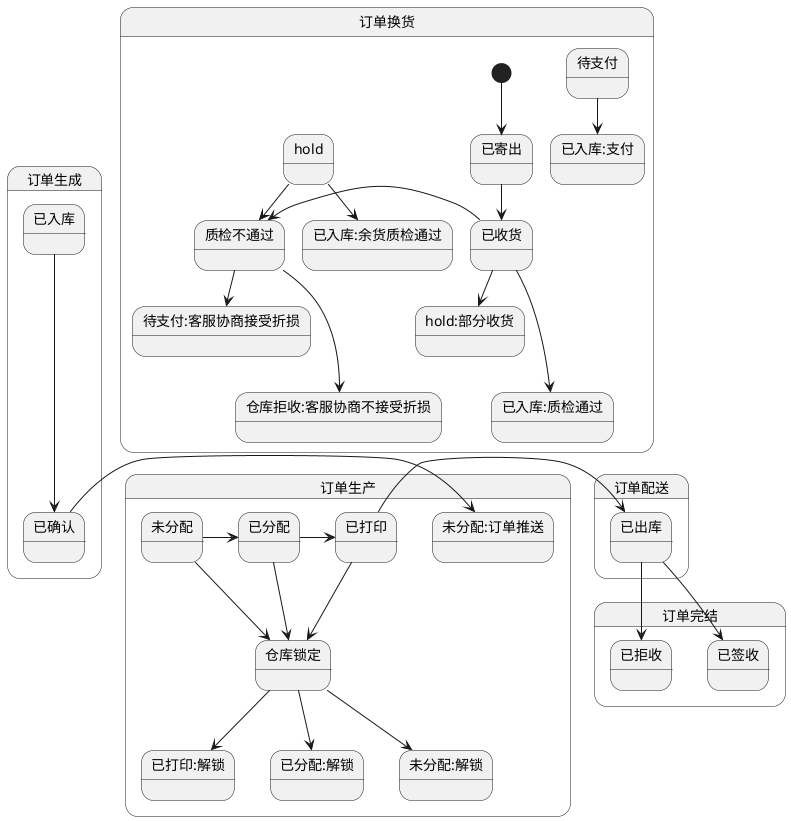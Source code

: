 @startuml

state 订单换货 {
[*]-->已寄出
  已寄出 --> 已收货
  已收货 -left-> 质检不通过
  已收货 --> hold:部分收货
  质检不通过-->待支付:客服协商接受折损
  待支付-->已入库:支付
  质检不通过-down-->仓库拒收:客服协商不接受折损
  已收货-down-->已入库:质检通过
  hold-->已入库:余货质检通过
  hold-->质检不通过
}

state 订单生成 {
  已入库-->已确认
}

state 订单生产 {
  已确认 -> 未分配:订单推送
  未分配 -> 已分配
  已分配 -> 已打印
  未分配 --> 仓库锁定
  已分配 --> 仓库锁定
  已打印 --> 仓库锁定
  仓库锁定 --> 已打印:解锁
  仓库锁定 --> 已分配:解锁
  仓库锁定 --> 未分配:解锁
}

state 订单配送 {
  已打印-> 已出库
}

state 订单完结 {
  已出库-->已签收
  已出库-->已拒收
}
@enduml